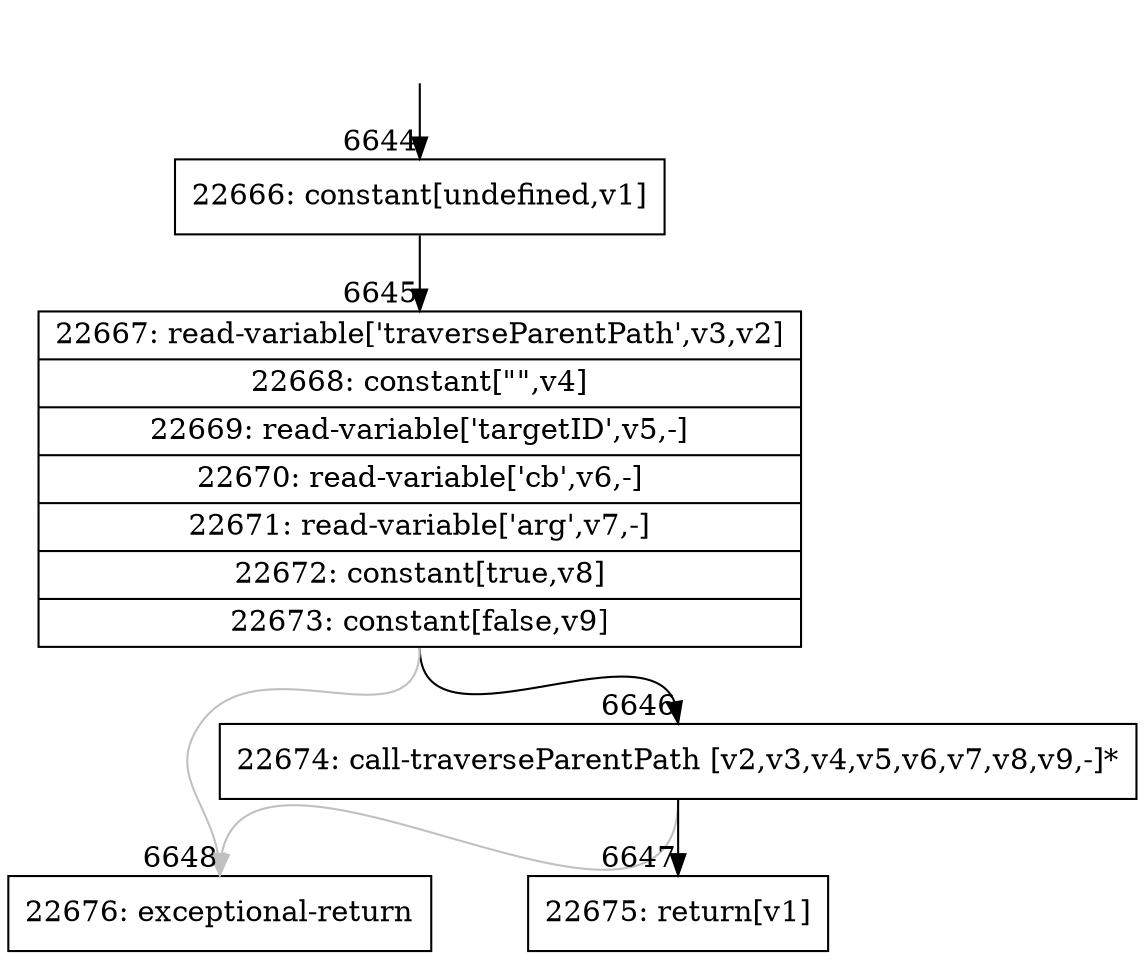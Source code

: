 digraph {
rankdir="TD"
BB_entry456[shape=none,label=""];
BB_entry456 -> BB6644 [tailport=s, headport=n, headlabel="    6644"]
BB6644 [shape=record label="{22666: constant[undefined,v1]}" ] 
BB6644 -> BB6645 [tailport=s, headport=n, headlabel="      6645"]
BB6645 [shape=record label="{22667: read-variable['traverseParentPath',v3,v2]|22668: constant[\"\",v4]|22669: read-variable['targetID',v5,-]|22670: read-variable['cb',v6,-]|22671: read-variable['arg',v7,-]|22672: constant[true,v8]|22673: constant[false,v9]}" ] 
BB6645 -> BB6646 [tailport=s, headport=n, headlabel="      6646"]
BB6645 -> BB6648 [tailport=s, headport=n, color=gray, headlabel="      6648"]
BB6646 [shape=record label="{22674: call-traverseParentPath [v2,v3,v4,v5,v6,v7,v8,v9,-]*}" ] 
BB6646 -> BB6647 [tailport=s, headport=n, headlabel="      6647"]
BB6646 -> BB6648 [tailport=s, headport=n, color=gray]
BB6647 [shape=record label="{22675: return[v1]}" ] 
BB6648 [shape=record label="{22676: exceptional-return}" ] 
//#$~ 11597
}
